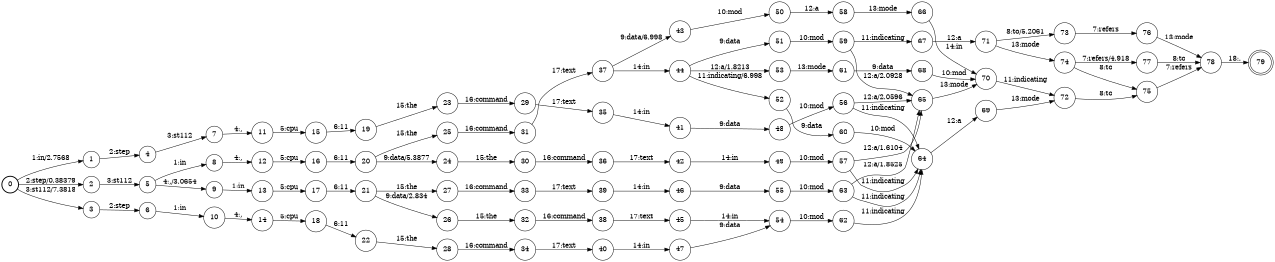 digraph FST {
rankdir = LR;
size = "8.5,11";
label = "";
center = 1;
orientation = Portrait;
ranksep = "0.4";
nodesep = "0.25";
0 [label = "0", shape = circle, style = bold, fontsize = 14]
	0 -> 1 [label = "1:in/2.7568", fontsize = 14];
	0 -> 2 [label = "2:step/0.38379", fontsize = 14];
	0 -> 3 [label = "3:st112/7.3818", fontsize = 14];
1 [label = "1", shape = circle, style = solid, fontsize = 14]
	1 -> 4 [label = "2:step", fontsize = 14];
2 [label = "2", shape = circle, style = solid, fontsize = 14]
	2 -> 5 [label = "3:st112", fontsize = 14];
3 [label = "3", shape = circle, style = solid, fontsize = 14]
	3 -> 6 [label = "2:step", fontsize = 14];
4 [label = "4", shape = circle, style = solid, fontsize = 14]
	4 -> 7 [label = "3:st112", fontsize = 14];
5 [label = "5", shape = circle, style = solid, fontsize = 14]
	5 -> 8 [label = "1:in", fontsize = 14];
	5 -> 9 [label = "4:,/3.0654", fontsize = 14];
6 [label = "6", shape = circle, style = solid, fontsize = 14]
	6 -> 10 [label = "1:in", fontsize = 14];
7 [label = "7", shape = circle, style = solid, fontsize = 14]
	7 -> 11 [label = "4:,", fontsize = 14];
8 [label = "8", shape = circle, style = solid, fontsize = 14]
	8 -> 12 [label = "4:,", fontsize = 14];
9 [label = "9", shape = circle, style = solid, fontsize = 14]
	9 -> 13 [label = "1:in", fontsize = 14];
10 [label = "10", shape = circle, style = solid, fontsize = 14]
	10 -> 14 [label = "4:,", fontsize = 14];
11 [label = "11", shape = circle, style = solid, fontsize = 14]
	11 -> 15 [label = "5:cpu", fontsize = 14];
12 [label = "12", shape = circle, style = solid, fontsize = 14]
	12 -> 16 [label = "5:cpu", fontsize = 14];
13 [label = "13", shape = circle, style = solid, fontsize = 14]
	13 -> 17 [label = "5:cpu", fontsize = 14];
14 [label = "14", shape = circle, style = solid, fontsize = 14]
	14 -> 18 [label = "5:cpu", fontsize = 14];
15 [label = "15", shape = circle, style = solid, fontsize = 14]
	15 -> 19 [label = "6:11", fontsize = 14];
16 [label = "16", shape = circle, style = solid, fontsize = 14]
	16 -> 20 [label = "6:11", fontsize = 14];
17 [label = "17", shape = circle, style = solid, fontsize = 14]
	17 -> 21 [label = "6:11", fontsize = 14];
18 [label = "18", shape = circle, style = solid, fontsize = 14]
	18 -> 22 [label = "6:11", fontsize = 14];
19 [label = "19", shape = circle, style = solid, fontsize = 14]
	19 -> 23 [label = "15:the", fontsize = 14];
20 [label = "20", shape = circle, style = solid, fontsize = 14]
	20 -> 24 [label = "9:data/5.3877", fontsize = 14];
	20 -> 25 [label = "15:the", fontsize = 14];
21 [label = "21", shape = circle, style = solid, fontsize = 14]
	21 -> 26 [label = "9:data/2.834", fontsize = 14];
	21 -> 27 [label = "15:the", fontsize = 14];
22 [label = "22", shape = circle, style = solid, fontsize = 14]
	22 -> 28 [label = "15:the", fontsize = 14];
23 [label = "23", shape = circle, style = solid, fontsize = 14]
	23 -> 29 [label = "16:command", fontsize = 14];
24 [label = "24", shape = circle, style = solid, fontsize = 14]
	24 -> 30 [label = "15:the", fontsize = 14];
25 [label = "25", shape = circle, style = solid, fontsize = 14]
	25 -> 31 [label = "16:command", fontsize = 14];
26 [label = "26", shape = circle, style = solid, fontsize = 14]
	26 -> 32 [label = "15:the", fontsize = 14];
27 [label = "27", shape = circle, style = solid, fontsize = 14]
	27 -> 33 [label = "16:command", fontsize = 14];
28 [label = "28", shape = circle, style = solid, fontsize = 14]
	28 -> 34 [label = "16:command", fontsize = 14];
29 [label = "29", shape = circle, style = solid, fontsize = 14]
	29 -> 35 [label = "17:text", fontsize = 14];
30 [label = "30", shape = circle, style = solid, fontsize = 14]
	30 -> 36 [label = "16:command", fontsize = 14];
31 [label = "31", shape = circle, style = solid, fontsize = 14]
	31 -> 37 [label = "17:text", fontsize = 14];
32 [label = "32", shape = circle, style = solid, fontsize = 14]
	32 -> 38 [label = "16:command", fontsize = 14];
33 [label = "33", shape = circle, style = solid, fontsize = 14]
	33 -> 39 [label = "17:text", fontsize = 14];
34 [label = "34", shape = circle, style = solid, fontsize = 14]
	34 -> 40 [label = "17:text", fontsize = 14];
35 [label = "35", shape = circle, style = solid, fontsize = 14]
	35 -> 41 [label = "14:in", fontsize = 14];
36 [label = "36", shape = circle, style = solid, fontsize = 14]
	36 -> 42 [label = "17:text", fontsize = 14];
37 [label = "37", shape = circle, style = solid, fontsize = 14]
	37 -> 44 [label = "14:in", fontsize = 14];
	37 -> 43 [label = "9:data/6.998", fontsize = 14];
38 [label = "38", shape = circle, style = solid, fontsize = 14]
	38 -> 45 [label = "17:text", fontsize = 14];
39 [label = "39", shape = circle, style = solid, fontsize = 14]
	39 -> 46 [label = "14:in", fontsize = 14];
40 [label = "40", shape = circle, style = solid, fontsize = 14]
	40 -> 47 [label = "14:in", fontsize = 14];
41 [label = "41", shape = circle, style = solid, fontsize = 14]
	41 -> 48 [label = "9:data", fontsize = 14];
42 [label = "42", shape = circle, style = solid, fontsize = 14]
	42 -> 49 [label = "14:in", fontsize = 14];
43 [label = "43", shape = circle, style = solid, fontsize = 14]
	43 -> 50 [label = "10:mod", fontsize = 14];
44 [label = "44", shape = circle, style = solid, fontsize = 14]
	44 -> 51 [label = "9:data", fontsize = 14];
	44 -> 52 [label = "11:indicating/6.998", fontsize = 14];
	44 -> 53 [label = "12:a/1.8213", fontsize = 14];
45 [label = "45", shape = circle, style = solid, fontsize = 14]
	45 -> 54 [label = "14:in", fontsize = 14];
46 [label = "46", shape = circle, style = solid, fontsize = 14]
	46 -> 55 [label = "9:data", fontsize = 14];
47 [label = "47", shape = circle, style = solid, fontsize = 14]
	47 -> 54 [label = "9:data", fontsize = 14];
48 [label = "48", shape = circle, style = solid, fontsize = 14]
	48 -> 56 [label = "10:mod", fontsize = 14];
49 [label = "49", shape = circle, style = solid, fontsize = 14]
	49 -> 57 [label = "10:mod", fontsize = 14];
50 [label = "50", shape = circle, style = solid, fontsize = 14]
	50 -> 58 [label = "12:a", fontsize = 14];
51 [label = "51", shape = circle, style = solid, fontsize = 14]
	51 -> 59 [label = "10:mod", fontsize = 14];
52 [label = "52", shape = circle, style = solid, fontsize = 14]
	52 -> 60 [label = "9:data", fontsize = 14];
53 [label = "53", shape = circle, style = solid, fontsize = 14]
	53 -> 61 [label = "13:mode", fontsize = 14];
54 [label = "54", shape = circle, style = solid, fontsize = 14]
	54 -> 62 [label = "10:mod", fontsize = 14];
55 [label = "55", shape = circle, style = solid, fontsize = 14]
	55 -> 63 [label = "10:mod", fontsize = 14];
56 [label = "56", shape = circle, style = solid, fontsize = 14]
	56 -> 64 [label = "11:indicating", fontsize = 14];
	56 -> 65 [label = "12:a/2.0596", fontsize = 14];
57 [label = "57", shape = circle, style = solid, fontsize = 14]
	57 -> 64 [label = "11:indicating", fontsize = 14];
	57 -> 65 [label = "12:a/1.6104", fontsize = 14];
58 [label = "58", shape = circle, style = solid, fontsize = 14]
	58 -> 66 [label = "13:mode", fontsize = 14];
59 [label = "59", shape = circle, style = solid, fontsize = 14]
	59 -> 67 [label = "11:indicating", fontsize = 14];
	59 -> 65 [label = "12:a/2.0928", fontsize = 14];
60 [label = "60", shape = circle, style = solid, fontsize = 14]
	60 -> 64 [label = "10:mod", fontsize = 14];
61 [label = "61", shape = circle, style = solid, fontsize = 14]
	61 -> 68 [label = "9:data", fontsize = 14];
62 [label = "62", shape = circle, style = solid, fontsize = 14]
	62 -> 64 [label = "11:indicating", fontsize = 14];
63 [label = "63", shape = circle, style = solid, fontsize = 14]
	63 -> 64 [label = "11:indicating", fontsize = 14];
	63 -> 65 [label = "12:a/1.8525", fontsize = 14];
64 [label = "64", shape = circle, style = solid, fontsize = 14]
	64 -> 69 [label = "12:a", fontsize = 14];
65 [label = "65", shape = circle, style = solid, fontsize = 14]
	65 -> 70 [label = "13:mode", fontsize = 14];
66 [label = "66", shape = circle, style = solid, fontsize = 14]
	66 -> 70 [label = "14:in", fontsize = 14];
67 [label = "67", shape = circle, style = solid, fontsize = 14]
	67 -> 71 [label = "12:a", fontsize = 14];
68 [label = "68", shape = circle, style = solid, fontsize = 14]
	68 -> 70 [label = "10:mod", fontsize = 14];
69 [label = "69", shape = circle, style = solid, fontsize = 14]
	69 -> 72 [label = "13:mode", fontsize = 14];
70 [label = "70", shape = circle, style = solid, fontsize = 14]
	70 -> 72 [label = "11:indicating", fontsize = 14];
71 [label = "71", shape = circle, style = solid, fontsize = 14]
	71 -> 73 [label = "8:to/5.2061", fontsize = 14];
	71 -> 74 [label = "13:mode", fontsize = 14];
72 [label = "72", shape = circle, style = solid, fontsize = 14]
	72 -> 75 [label = "8:to", fontsize = 14];
73 [label = "73", shape = circle, style = solid, fontsize = 14]
	73 -> 76 [label = "7:refers", fontsize = 14];
74 [label = "74", shape = circle, style = solid, fontsize = 14]
	74 -> 77 [label = "7:refers/4.918", fontsize = 14];
	74 -> 75 [label = "8:to", fontsize = 14];
75 [label = "75", shape = circle, style = solid, fontsize = 14]
	75 -> 78 [label = "7:refers", fontsize = 14];
76 [label = "76", shape = circle, style = solid, fontsize = 14]
	76 -> 78 [label = "13:mode", fontsize = 14];
77 [label = "77", shape = circle, style = solid, fontsize = 14]
	77 -> 78 [label = "8:to", fontsize = 14];
78 [label = "78", shape = circle, style = solid, fontsize = 14]
	78 -> 79 [label = "18:.", fontsize = 14];
79 [label = "79", shape = doublecircle, style = solid, fontsize = 14]
}
